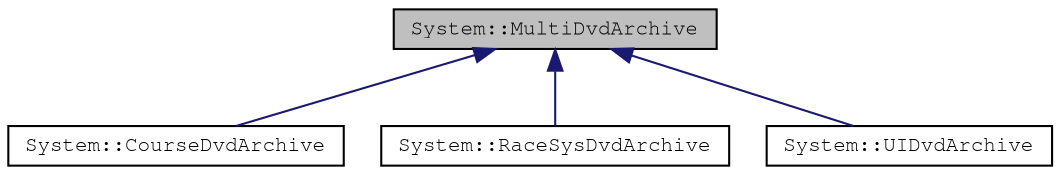digraph "System::MultiDvdArchive"
{
 // LATEX_PDF_SIZE
  edge [fontname="FreeMono",fontsize="10",labelfontname="FreeMono",labelfontsize="10"];
  node [fontname="FreeMono",fontsize="10",shape=record];
  Node1 [label="System::MultiDvdArchive",height=0.2,width=0.4,color="black", fillcolor="grey75", style="filled", fontcolor="black",tooltip=" "];
  Node1 -> Node2 [dir="back",color="midnightblue",fontsize="10",style="solid",fontname="FreeMono"];
  Node2 [label="System::CourseDvdArchive",height=0.2,width=0.4,color="black", fillcolor="white", style="filled",URL="$class_system_1_1_course_dvd_archive.html",tooltip=" "];
  Node1 -> Node3 [dir="back",color="midnightblue",fontsize="10",style="solid",fontname="FreeMono"];
  Node3 [label="System::RaceSysDvdArchive",height=0.2,width=0.4,color="black", fillcolor="white", style="filled",URL="$class_system_1_1_race_sys_dvd_archive.html",tooltip=" "];
  Node1 -> Node4 [dir="back",color="midnightblue",fontsize="10",style="solid",fontname="FreeMono"];
  Node4 [label="System::UIDvdArchive",height=0.2,width=0.4,color="black", fillcolor="white", style="filled",URL="$class_system_1_1_u_i_dvd_archive.html",tooltip=" "];
}
